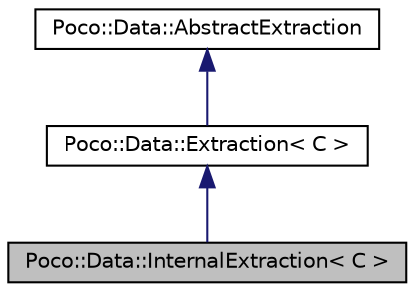 digraph "Poco::Data::InternalExtraction&lt; C &gt;"
{
 // LATEX_PDF_SIZE
  edge [fontname="Helvetica",fontsize="10",labelfontname="Helvetica",labelfontsize="10"];
  node [fontname="Helvetica",fontsize="10",shape=record];
  Node1 [label="Poco::Data::InternalExtraction\< C \>",height=0.2,width=0.4,color="black", fillcolor="grey75", style="filled", fontcolor="black",tooltip=" "];
  Node2 -> Node1 [dir="back",color="midnightblue",fontsize="10",style="solid"];
  Node2 [label="Poco::Data::Extraction\< C \>",height=0.2,width=0.4,color="black", fillcolor="white", style="filled",URL="$classPoco_1_1Data_1_1Extraction.html",tooltip=" "];
  Node3 -> Node2 [dir="back",color="midnightblue",fontsize="10",style="solid"];
  Node3 [label="Poco::Data::AbstractExtraction",height=0.2,width=0.4,color="black", fillcolor="white", style="filled",URL="$classPoco_1_1Data_1_1AbstractExtraction.html",tooltip=" "];
}
